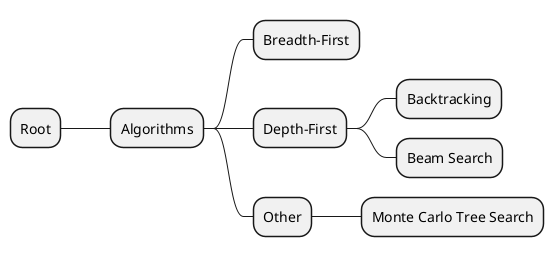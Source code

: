 @startmindmap
* Root
** Algorithms
*** Breadth-First
*** Depth-First
**** Backtracking
**** Beam Search
*** Other
**** Monte Carlo Tree Search
@endmindmap